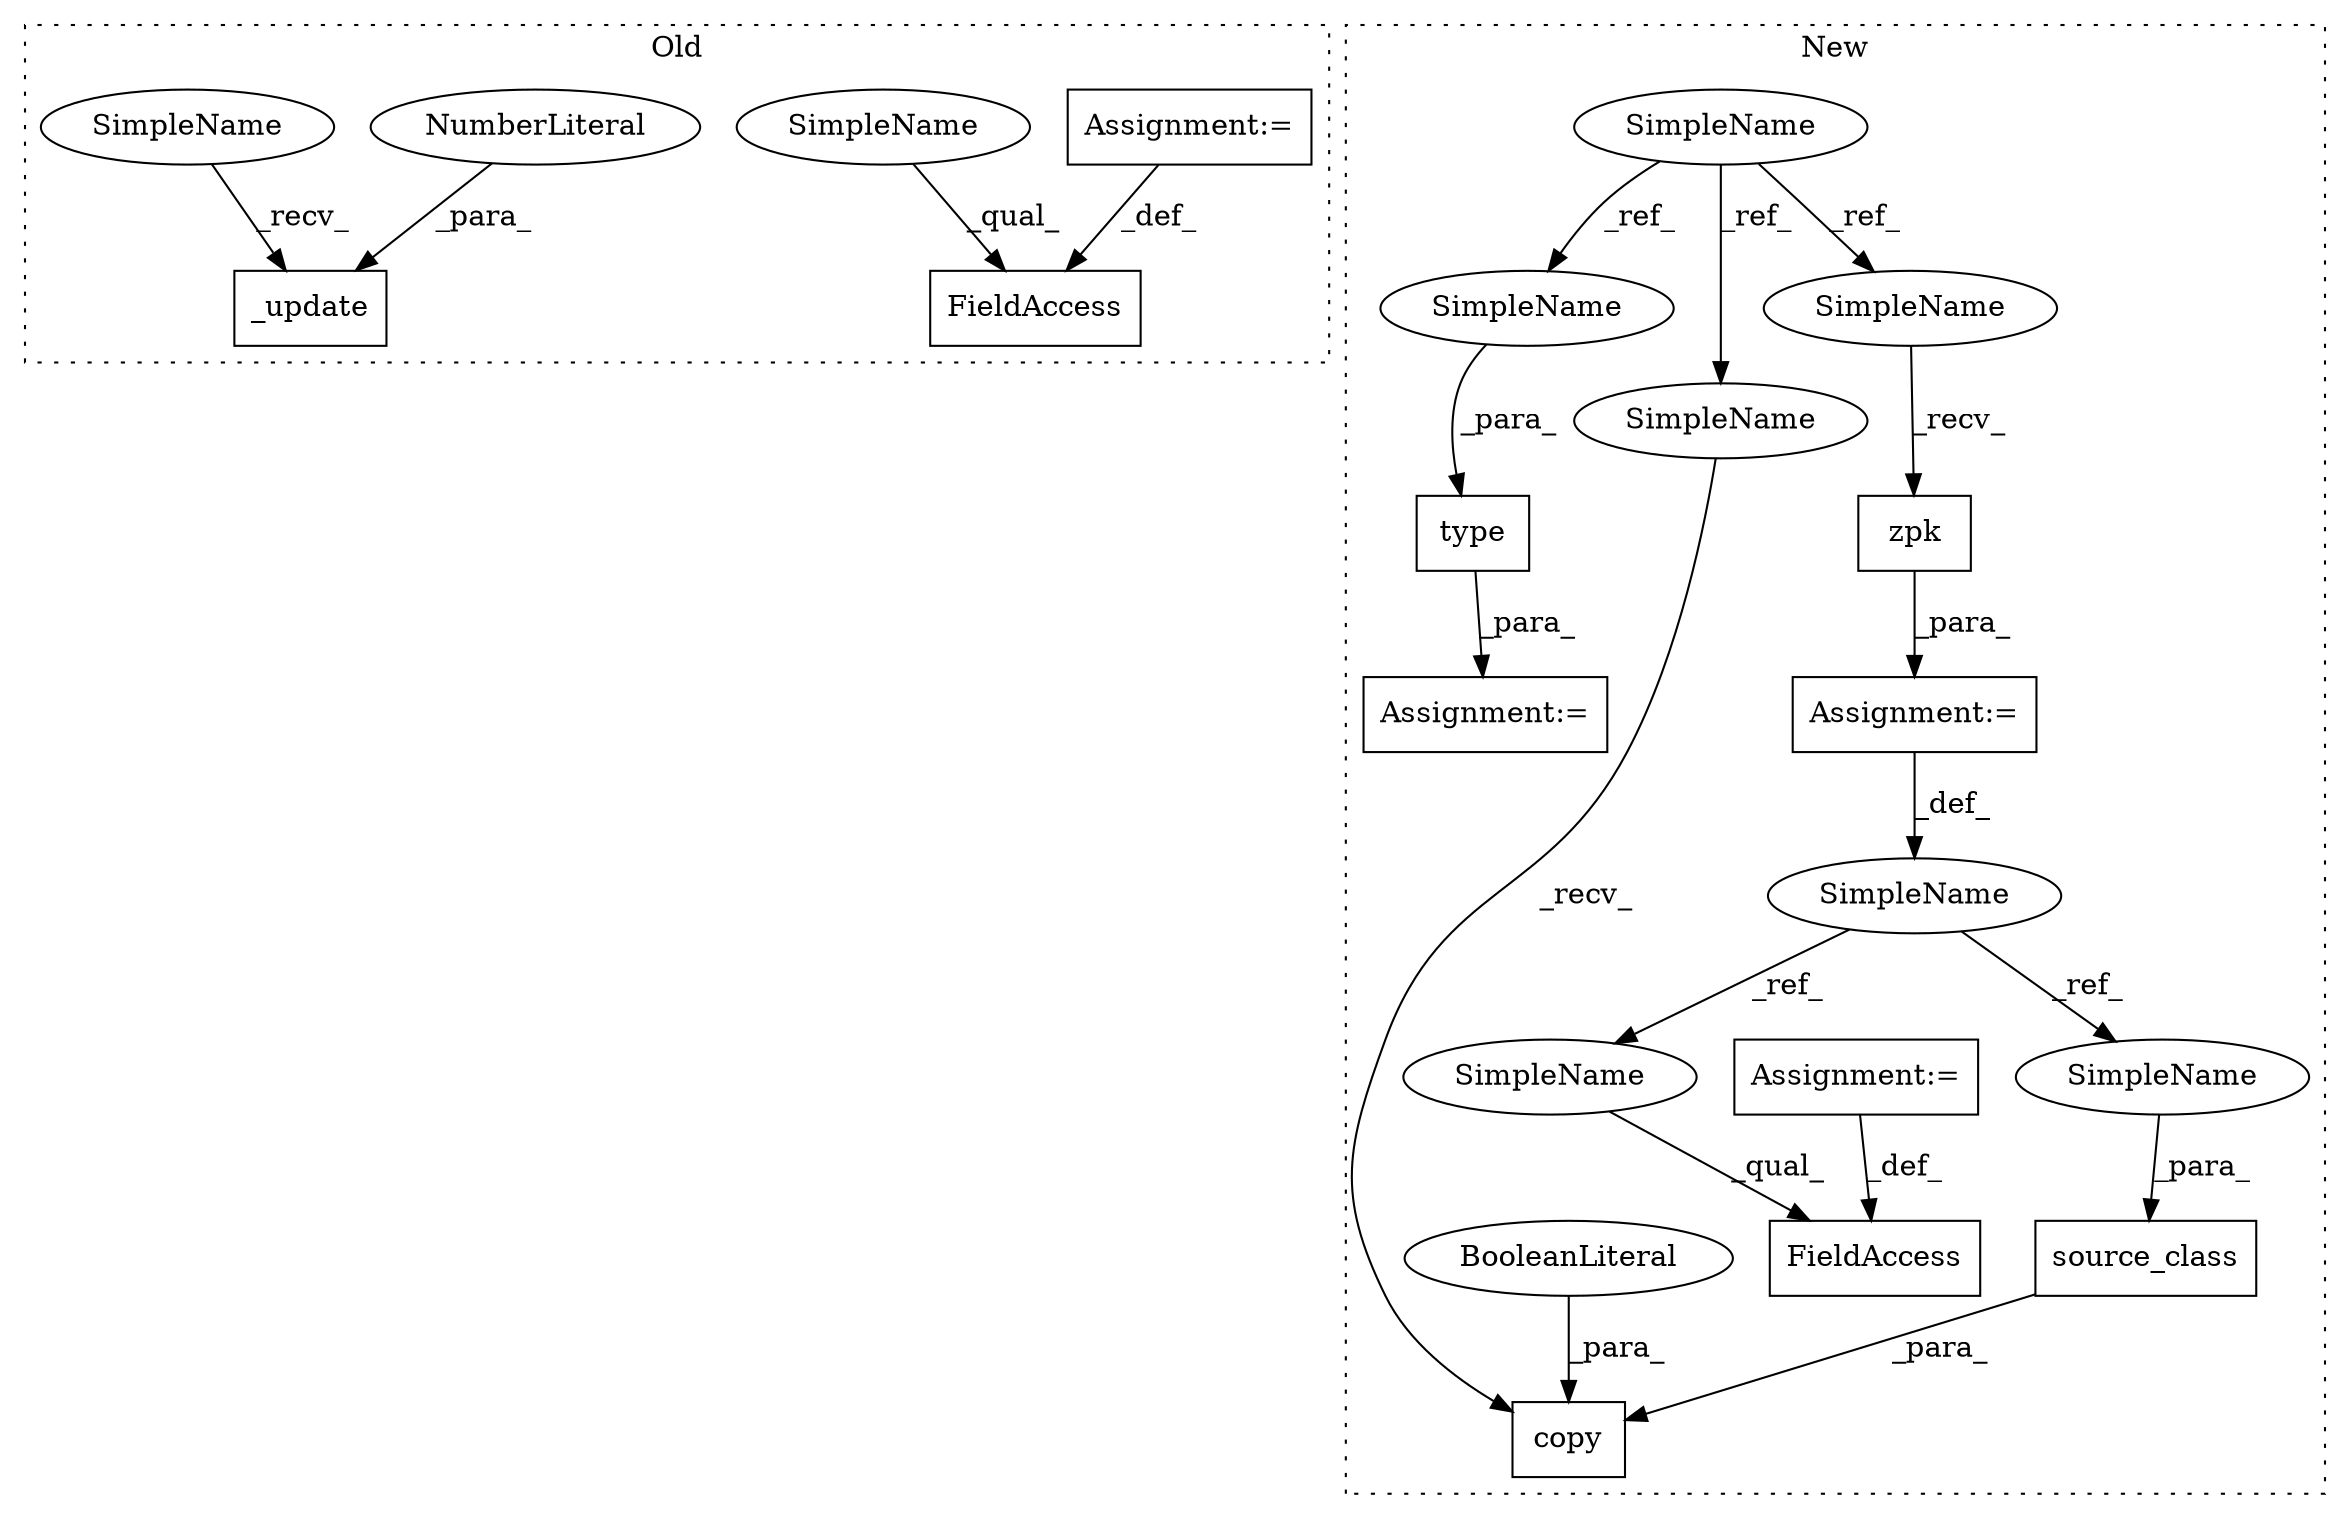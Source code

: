 digraph G {
subgraph cluster0 {
1 [label="_update" a="32" s="8227,8236" l="8,1" shape="box"];
3 [label="NumberLiteral" a="34" s="8235" l="1" shape="ellipse"];
5 [label="FieldAccess" a="22" s="8200" l="10" shape="box"];
13 [label="Assignment:=" a="7" s="8210" l="1" shape="box"];
21 [label="SimpleName" a="42" s="8200" l="4" shape="ellipse"];
22 [label="SimpleName" a="42" s="8222" l="4" shape="ellipse"];
label = "Old";
style="dotted";
}
subgraph cluster1 {
2 [label="type" a="32" s="8019,8028" l="5,1" shape="box"];
4 [label="SimpleName" a="42" s="7888" l="4" shape="ellipse"];
6 [label="copy" a="32" s="8040,8068" l="5,1" shape="box"];
7 [label="source_class" a="32" s="8045,8061" l="13,1" shape="box"];
8 [label="SimpleName" a="42" s="7967" l="3" shape="ellipse"];
9 [label="FieldAccess" a="22" s="7987" l="8" shape="box"];
10 [label="BooleanLiteral" a="9" s="8063" l="5" shape="ellipse"];
11 [label="Assignment:=" a="7" s="8018" l="1" shape="box"];
12 [label="Assignment:=" a="7" s="7970" l="1" shape="box"];
14 [label="Assignment:=" a="7" s="7995" l="1" shape="box"];
15 [label="zpk" a="32" s="7976" l="5" shape="box"];
16 [label="SimpleName" a="42" s="7987" l="3" shape="ellipse"];
17 [label="SimpleName" a="42" s="8058" l="3" shape="ellipse"];
18 [label="SimpleName" a="42" s="8024" l="4" shape="ellipse"];
19 [label="SimpleName" a="42" s="8035" l="4" shape="ellipse"];
20 [label="SimpleName" a="42" s="7971" l="4" shape="ellipse"];
label = "New";
style="dotted";
}
2 -> 11 [label="_para_"];
3 -> 1 [label="_para_"];
4 -> 20 [label="_ref_"];
4 -> 19 [label="_ref_"];
4 -> 18 [label="_ref_"];
7 -> 6 [label="_para_"];
8 -> 16 [label="_ref_"];
8 -> 17 [label="_ref_"];
10 -> 6 [label="_para_"];
12 -> 8 [label="_def_"];
13 -> 5 [label="_def_"];
14 -> 9 [label="_def_"];
15 -> 12 [label="_para_"];
16 -> 9 [label="_qual_"];
17 -> 7 [label="_para_"];
18 -> 2 [label="_para_"];
19 -> 6 [label="_recv_"];
20 -> 15 [label="_recv_"];
21 -> 5 [label="_qual_"];
22 -> 1 [label="_recv_"];
}